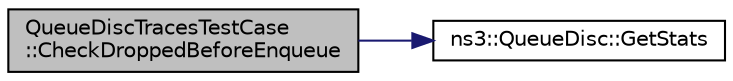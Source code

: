 digraph "QueueDiscTracesTestCase::CheckDroppedBeforeEnqueue"
{
 // LATEX_PDF_SIZE
  edge [fontname="Helvetica",fontsize="10",labelfontname="Helvetica",labelfontsize="10"];
  node [fontname="Helvetica",fontsize="10",shape=record];
  rankdir="LR";
  Node1 [label="QueueDiscTracesTestCase\l::CheckDroppedBeforeEnqueue",height=0.2,width=0.4,color="black", fillcolor="grey75", style="filled", fontcolor="black",tooltip="Check that packets/bytes dropped before enqueue are consistent with what is expected."];
  Node1 -> Node2 [color="midnightblue",fontsize="10",style="solid",fontname="Helvetica"];
  Node2 [label="ns3::QueueDisc::GetStats",height=0.2,width=0.4,color="black", fillcolor="white", style="filled",URL="$classns3_1_1_queue_disc.html#ad86cc1ada6248b644bebcd26a2cfffb1",tooltip="Retrieve all the collected statistics."];
}
